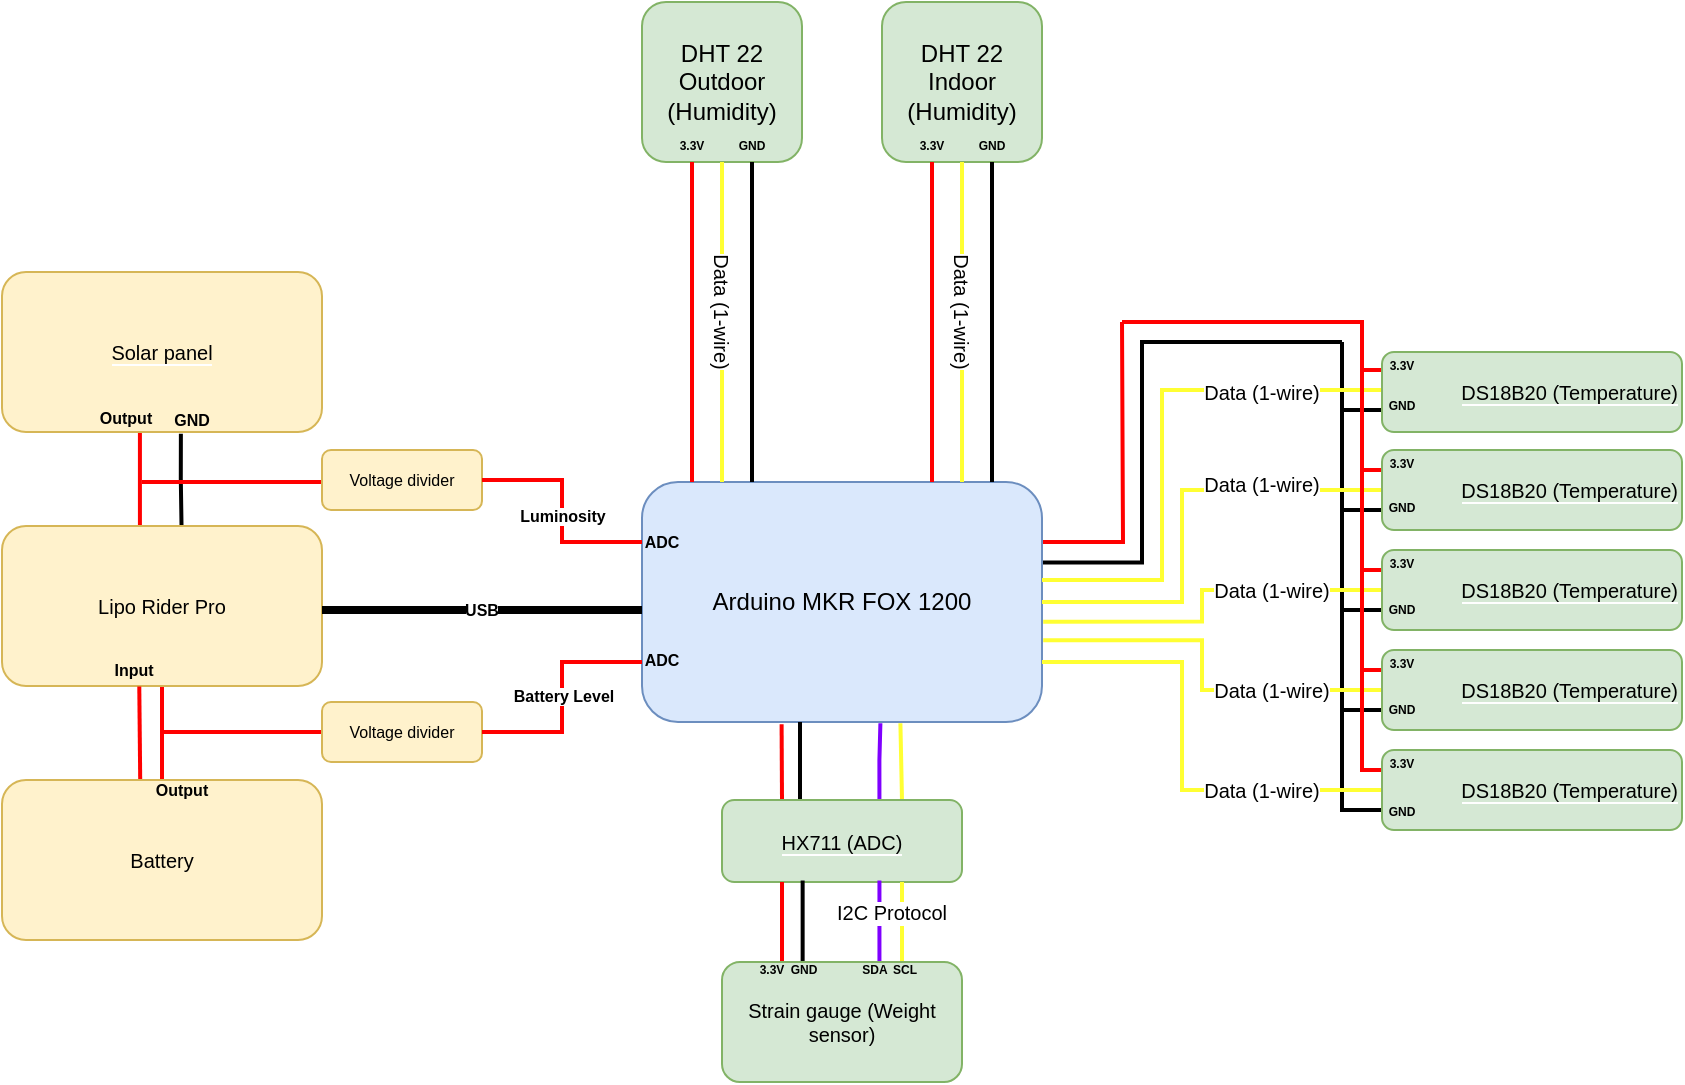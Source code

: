 <mxfile version="15.4.3" type="device"><diagram id="5MrgnKDGI7gBkpORk5VN" name="Page-1"><mxGraphModel dx="593" dy="310" grid="1" gridSize="10" guides="1" tooltips="1" connect="1" arrows="1" fold="1" page="1" pageScale="1" pageWidth="1169" pageHeight="827" math="0" shadow="0"><root><mxCell id="0"/><mxCell id="1" parent="0"/><mxCell id="oPPZRopH76b0isRMTN4b-41" style="edgeStyle=orthogonalEdgeStyle;rounded=0;orthogonalLoop=1;jettySize=auto;html=1;exitX=1;exitY=0.25;exitDx=0;exitDy=0;fontSize=10;endArrow=none;endFill=0;strokeColor=#FF0000;strokeWidth=2;" edge="1" parent="1" source="oPPZRopH76b0isRMTN4b-7"><mxGeometry relative="1" as="geometry"><mxPoint x="720" y="280" as="targetPoint"/></mxGeometry></mxCell><mxCell id="oPPZRopH76b0isRMTN4b-47" style="edgeStyle=orthogonalEdgeStyle;rounded=0;orthogonalLoop=1;jettySize=auto;html=1;exitX=0.998;exitY=0.335;exitDx=0;exitDy=0;fontSize=10;endArrow=none;endFill=0;strokeColor=#000000;strokeWidth=2;exitPerimeter=0;" edge="1" parent="1" source="oPPZRopH76b0isRMTN4b-7"><mxGeometry relative="1" as="geometry"><mxPoint x="830" y="290" as="targetPoint"/><Array as="points"><mxPoint x="730" y="400"/></Array></mxGeometry></mxCell><mxCell id="oPPZRopH76b0isRMTN4b-7" value="Arduino MKR FOX 1200" style="rounded=1;whiteSpace=wrap;html=1;fillColor=#dae8fc;strokeColor=#6c8ebf;" vertex="1" parent="1"><mxGeometry x="480" y="360" width="200" height="120" as="geometry"/></mxCell><mxCell id="oPPZRopH76b0isRMTN4b-8" value="DHT 22 Outdoor&lt;br&gt;(Humidity)" style="rounded=1;whiteSpace=wrap;html=1;fillColor=#d5e8d4;strokeColor=#82b366;" vertex="1" parent="1"><mxGeometry x="480" y="120" width="80" height="80" as="geometry"/></mxCell><mxCell id="oPPZRopH76b0isRMTN4b-9" value="DHT 22 Indoor&lt;br&gt;(Humidity)" style="rounded=1;whiteSpace=wrap;html=1;fillColor=#d5e8d4;strokeColor=#82b366;" vertex="1" parent="1"><mxGeometry x="600" y="120" width="80" height="80" as="geometry"/></mxCell><mxCell id="oPPZRopH76b0isRMTN4b-10" value="" style="line;strokeWidth=2;direction=south;html=1;strokeColor=#FF0000;" vertex="1" parent="1"><mxGeometry x="500" y="200" width="10" height="160" as="geometry"/></mxCell><mxCell id="oPPZRopH76b0isRMTN4b-11" value="" style="line;strokeWidth=2;direction=north;html=1;strokeColor=#FFFF33;align=center;" vertex="1" parent="1"><mxGeometry x="515" y="200" width="10" height="160" as="geometry"/></mxCell><mxCell id="oPPZRopH76b0isRMTN4b-12" value="" style="line;strokeWidth=2;direction=south;html=1;" vertex="1" parent="1"><mxGeometry x="530" y="200" width="10" height="160" as="geometry"/></mxCell><mxCell id="oPPZRopH76b0isRMTN4b-14" value="" style="line;strokeWidth=2;direction=south;html=1;strokeColor=#FF0000;" vertex="1" parent="1"><mxGeometry x="620" y="200" width="10" height="160" as="geometry"/></mxCell><mxCell id="oPPZRopH76b0isRMTN4b-15" value="" style="line;strokeWidth=2;direction=south;html=1;strokeColor=#FFFF33;" vertex="1" parent="1"><mxGeometry x="635" y="200" width="10" height="160" as="geometry"/></mxCell><mxCell id="oPPZRopH76b0isRMTN4b-16" value="" style="line;strokeWidth=2;direction=south;html=1;" vertex="1" parent="1"><mxGeometry x="650" y="200" width="10" height="160" as="geometry"/></mxCell><mxCell id="oPPZRopH76b0isRMTN4b-17" value="&lt;font style=&quot;font-size: 6px ; line-height: 0.8&quot;&gt;&lt;b&gt;3.3V&lt;/b&gt;&lt;/font&gt;" style="text;html=1;strokeColor=none;fillColor=none;align=center;verticalAlign=middle;whiteSpace=wrap;rounded=0;" vertex="1" parent="1"><mxGeometry x="500" y="180" width="10" height="20" as="geometry"/></mxCell><mxCell id="oPPZRopH76b0isRMTN4b-18" value="&lt;font style=&quot;font-size: 6px ; line-height: 0.8&quot;&gt;&lt;b&gt;3.3V&lt;/b&gt;&lt;/font&gt;" style="text;html=1;strokeColor=none;fillColor=none;align=center;verticalAlign=middle;whiteSpace=wrap;rounded=0;" vertex="1" parent="1"><mxGeometry x="620" y="180" width="10" height="20" as="geometry"/></mxCell><mxCell id="oPPZRopH76b0isRMTN4b-19" value="&lt;font style=&quot;font-size: 6px ; line-height: 0.8&quot;&gt;&lt;b&gt;GND&lt;/b&gt;&lt;/font&gt;" style="text;html=1;strokeColor=none;fillColor=none;align=center;verticalAlign=middle;whiteSpace=wrap;rounded=0;" vertex="1" parent="1"><mxGeometry x="525" y="180" width="20" height="20" as="geometry"/></mxCell><mxCell id="oPPZRopH76b0isRMTN4b-20" value="&lt;font style=&quot;font-size: 6px ; line-height: 0.8&quot;&gt;&lt;b&gt;GND&lt;/b&gt;&lt;/font&gt;" style="text;html=1;strokeColor=none;fillColor=none;align=center;verticalAlign=middle;whiteSpace=wrap;rounded=0;" vertex="1" parent="1"><mxGeometry x="645" y="180" width="20" height="20" as="geometry"/></mxCell><mxCell id="oPPZRopH76b0isRMTN4b-21" value="Data (1-wire)" style="text;html=1;strokeColor=none;fillColor=none;align=center;verticalAlign=middle;whiteSpace=wrap;rounded=0;fontSize=10;rotation=90;direction=east;labelBackgroundColor=default;" vertex="1" parent="1"><mxGeometry x="485" y="270" width="70" height="10" as="geometry"/></mxCell><mxCell id="oPPZRopH76b0isRMTN4b-22" value="Data (1-wire)" style="text;html=1;strokeColor=none;fillColor=none;align=center;verticalAlign=middle;whiteSpace=wrap;rounded=0;fontSize=10;rotation=90;direction=east;labelBackgroundColor=default;" vertex="1" parent="1"><mxGeometry x="605" y="270" width="70" height="10" as="geometry"/></mxCell><mxCell id="oPPZRopH76b0isRMTN4b-37" style="edgeStyle=orthogonalEdgeStyle;rounded=0;orthogonalLoop=1;jettySize=auto;html=1;exitX=0;exitY=0.25;exitDx=0;exitDy=0;fontSize=10;endArrow=none;endFill=0;strokeColor=#FF0000;strokeWidth=2;" edge="1" parent="1"><mxGeometry relative="1" as="geometry"><mxPoint x="840" y="304.286" as="targetPoint"/><mxPoint x="850" y="304" as="sourcePoint"/></mxGeometry></mxCell><mxCell id="oPPZRopH76b0isRMTN4b-42" style="edgeStyle=orthogonalEdgeStyle;rounded=0;orthogonalLoop=1;jettySize=auto;html=1;exitX=0;exitY=0.75;exitDx=0;exitDy=0;fontSize=10;endArrow=none;endFill=0;strokeColor=#000000;strokeWidth=2;" edge="1" parent="1"><mxGeometry relative="1" as="geometry"><mxPoint x="830" y="290" as="targetPoint"/><mxPoint x="850" y="324" as="sourcePoint"/></mxGeometry></mxCell><mxCell id="oPPZRopH76b0isRMTN4b-49" style="edgeStyle=orthogonalEdgeStyle;rounded=0;orthogonalLoop=1;jettySize=auto;html=1;exitX=0;exitY=0.5;exitDx=0;exitDy=0;fontSize=10;endArrow=none;endFill=0;strokeColor=#FFFF33;strokeWidth=2;" edge="1" parent="1"><mxGeometry relative="1" as="geometry"><mxPoint x="680" y="409" as="targetPoint"/><mxPoint x="850" y="314" as="sourcePoint"/><Array as="points"><mxPoint x="740" y="314"/><mxPoint x="740" y="409"/></Array></mxGeometry></mxCell><mxCell id="oPPZRopH76b0isRMTN4b-35" style="edgeStyle=orthogonalEdgeStyle;rounded=0;orthogonalLoop=1;jettySize=auto;html=1;exitX=0;exitY=0;exitDx=0;exitDy=0;fontSize=10;endArrow=none;endFill=0;strokeColor=#FF0000;strokeWidth=2;" edge="1" parent="1" source="oPPZRopH76b0isRMTN4b-24"><mxGeometry relative="1" as="geometry"><mxPoint x="849.857" y="344.286" as="targetPoint"/></mxGeometry></mxCell><mxCell id="oPPZRopH76b0isRMTN4b-36" style="edgeStyle=orthogonalEdgeStyle;rounded=0;orthogonalLoop=1;jettySize=auto;html=1;exitX=0;exitY=0.25;exitDx=0;exitDy=0;fontSize=10;endArrow=none;endFill=0;strokeColor=#FF0000;strokeWidth=2;" edge="1" parent="1" source="oPPZRopH76b0isRMTN4b-24"><mxGeometry relative="1" as="geometry"><mxPoint x="720" y="280" as="targetPoint"/><Array as="points"><mxPoint x="840" y="354"/></Array></mxGeometry></mxCell><mxCell id="oPPZRopH76b0isRMTN4b-43" style="edgeStyle=orthogonalEdgeStyle;rounded=0;orthogonalLoop=1;jettySize=auto;html=1;exitX=0;exitY=0.75;exitDx=0;exitDy=0;fontSize=10;endArrow=none;endFill=0;strokeColor=#000000;strokeWidth=2;" edge="1" parent="1" source="oPPZRopH76b0isRMTN4b-24"><mxGeometry relative="1" as="geometry"><mxPoint x="830" y="320" as="targetPoint"/></mxGeometry></mxCell><mxCell id="oPPZRopH76b0isRMTN4b-50" style="edgeStyle=orthogonalEdgeStyle;rounded=0;orthogonalLoop=1;jettySize=auto;html=1;exitX=0;exitY=0.5;exitDx=0;exitDy=0;fontSize=10;endArrow=none;endFill=0;strokeColor=#FFFF33;strokeWidth=2;" edge="1" parent="1" source="oPPZRopH76b0isRMTN4b-24"><mxGeometry relative="1" as="geometry"><mxPoint x="680" y="420" as="targetPoint"/><Array as="points"><mxPoint x="750" y="364"/><mxPoint x="750" y="420"/></Array></mxGeometry></mxCell><mxCell id="oPPZRopH76b0isRMTN4b-24" value="&lt;span style=&quot;background-color: rgb(213 , 232 , 212)&quot;&gt;DS18B20 (Temperature)&lt;/span&gt;" style="rounded=1;whiteSpace=wrap;html=1;labelBackgroundColor=default;fontSize=10;strokeColor=#82b366;align=right;fillColor=#d5e8d4;" vertex="1" parent="1"><mxGeometry x="850" y="344" width="150" height="40" as="geometry"/></mxCell><mxCell id="oPPZRopH76b0isRMTN4b-38" style="edgeStyle=orthogonalEdgeStyle;rounded=0;orthogonalLoop=1;jettySize=auto;html=1;exitX=0;exitY=0.25;exitDx=0;exitDy=0;fontSize=10;endArrow=none;endFill=0;strokeColor=#FF0000;strokeWidth=2;" edge="1" parent="1" source="oPPZRopH76b0isRMTN4b-25"><mxGeometry relative="1" as="geometry"><mxPoint x="840" y="350" as="targetPoint"/><Array as="points"><mxPoint x="840" y="404"/></Array></mxGeometry></mxCell><mxCell id="oPPZRopH76b0isRMTN4b-44" style="edgeStyle=orthogonalEdgeStyle;rounded=0;orthogonalLoop=1;jettySize=auto;html=1;exitX=0;exitY=0.75;exitDx=0;exitDy=0;fontSize=10;endArrow=none;endFill=0;strokeColor=#000000;strokeWidth=2;" edge="1" parent="1" source="oPPZRopH76b0isRMTN4b-25"><mxGeometry relative="1" as="geometry"><mxPoint x="830" y="370" as="targetPoint"/></mxGeometry></mxCell><mxCell id="oPPZRopH76b0isRMTN4b-51" style="edgeStyle=orthogonalEdgeStyle;rounded=0;orthogonalLoop=1;jettySize=auto;html=1;exitX=0;exitY=0.5;exitDx=0;exitDy=0;fontSize=10;endArrow=none;endFill=0;strokeColor=#FFFF33;strokeWidth=2;entryX=1.003;entryY=0.582;entryDx=0;entryDy=0;entryPerimeter=0;" edge="1" parent="1" source="oPPZRopH76b0isRMTN4b-25" target="oPPZRopH76b0isRMTN4b-7"><mxGeometry relative="1" as="geometry"><mxPoint x="820" y="414" as="targetPoint"/><Array as="points"><mxPoint x="760" y="414"/><mxPoint x="760" y="430"/></Array></mxGeometry></mxCell><mxCell id="oPPZRopH76b0isRMTN4b-25" value="&lt;span style=&quot;background-color: rgb(213 , 232 , 212)&quot;&gt;DS18B20 (Temperature)&lt;/span&gt;" style="rounded=1;whiteSpace=wrap;html=1;labelBackgroundColor=default;fontSize=10;strokeColor=#82b366;align=right;fillColor=#d5e8d4;" vertex="1" parent="1"><mxGeometry x="850" y="394" width="150" height="40" as="geometry"/></mxCell><mxCell id="oPPZRopH76b0isRMTN4b-39" style="edgeStyle=orthogonalEdgeStyle;rounded=0;orthogonalLoop=1;jettySize=auto;html=1;exitX=0;exitY=0.25;exitDx=0;exitDy=0;fontSize=10;endArrow=none;endFill=0;strokeColor=#FF0000;strokeWidth=2;" edge="1" parent="1" source="oPPZRopH76b0isRMTN4b-26"><mxGeometry relative="1" as="geometry"><mxPoint x="840" y="400" as="targetPoint"/><Array as="points"><mxPoint x="840" y="454"/></Array></mxGeometry></mxCell><mxCell id="oPPZRopH76b0isRMTN4b-45" style="edgeStyle=orthogonalEdgeStyle;rounded=0;orthogonalLoop=1;jettySize=auto;html=1;exitX=0;exitY=0.75;exitDx=0;exitDy=0;fontSize=10;endArrow=none;endFill=0;strokeColor=#000000;strokeWidth=2;" edge="1" parent="1" source="oPPZRopH76b0isRMTN4b-26"><mxGeometry relative="1" as="geometry"><mxPoint x="830" y="420" as="targetPoint"/></mxGeometry></mxCell><mxCell id="oPPZRopH76b0isRMTN4b-52" style="edgeStyle=orthogonalEdgeStyle;rounded=0;orthogonalLoop=1;jettySize=auto;html=1;exitX=0;exitY=0.5;exitDx=0;exitDy=0;fontSize=10;endArrow=none;endFill=0;strokeColor=#FFFF33;strokeWidth=2;entryX=1.003;entryY=0.659;entryDx=0;entryDy=0;entryPerimeter=0;" edge="1" parent="1" source="oPPZRopH76b0isRMTN4b-26" target="oPPZRopH76b0isRMTN4b-7"><mxGeometry relative="1" as="geometry"><mxPoint x="820" y="464.286" as="targetPoint"/><Array as="points"><mxPoint x="760" y="464"/><mxPoint x="760" y="439"/></Array></mxGeometry></mxCell><mxCell id="oPPZRopH76b0isRMTN4b-26" value="&lt;span style=&quot;background-color: rgb(213 , 232 , 212)&quot;&gt;DS18B20 (Temperature)&lt;/span&gt;" style="rounded=1;whiteSpace=wrap;html=1;labelBackgroundColor=default;fontSize=10;strokeColor=#82b366;align=right;fillColor=#d5e8d4;" vertex="1" parent="1"><mxGeometry x="850" y="444" width="150" height="40" as="geometry"/></mxCell><mxCell id="oPPZRopH76b0isRMTN4b-40" style="edgeStyle=orthogonalEdgeStyle;rounded=0;orthogonalLoop=1;jettySize=auto;html=1;exitX=0;exitY=0.25;exitDx=0;exitDy=0;fontSize=10;endArrow=none;endFill=0;strokeColor=#FF0000;strokeWidth=2;" edge="1" parent="1" source="oPPZRopH76b0isRMTN4b-27"><mxGeometry relative="1" as="geometry"><mxPoint x="840" y="450" as="targetPoint"/><Array as="points"><mxPoint x="840" y="504"/></Array></mxGeometry></mxCell><mxCell id="oPPZRopH76b0isRMTN4b-46" style="edgeStyle=orthogonalEdgeStyle;rounded=0;orthogonalLoop=1;jettySize=auto;html=1;exitX=0;exitY=0.75;exitDx=0;exitDy=0;fontSize=10;endArrow=none;endFill=0;strokeColor=#000000;strokeWidth=2;" edge="1" parent="1" source="oPPZRopH76b0isRMTN4b-27"><mxGeometry relative="1" as="geometry"><mxPoint x="830" y="470" as="targetPoint"/></mxGeometry></mxCell><mxCell id="oPPZRopH76b0isRMTN4b-53" style="edgeStyle=orthogonalEdgeStyle;rounded=0;orthogonalLoop=1;jettySize=auto;html=1;exitX=0;exitY=0.5;exitDx=0;exitDy=0;fontSize=10;endArrow=none;endFill=0;strokeColor=#FFFF33;strokeWidth=2;entryX=1;entryY=0.75;entryDx=0;entryDy=0;" edge="1" parent="1" source="oPPZRopH76b0isRMTN4b-27" target="oPPZRopH76b0isRMTN4b-7"><mxGeometry relative="1" as="geometry"><mxPoint x="820" y="514" as="targetPoint"/><Array as="points"><mxPoint x="750" y="514"/><mxPoint x="750" y="450"/></Array></mxGeometry></mxCell><mxCell id="oPPZRopH76b0isRMTN4b-27" value="&lt;span style=&quot;background-color: rgb(213 , 232 , 212)&quot;&gt;DS18B20 (Temperature)&lt;/span&gt;" style="rounded=1;whiteSpace=wrap;html=1;labelBackgroundColor=default;fontSize=10;strokeColor=#82b366;align=right;fillColor=#d5e8d4;" vertex="1" parent="1"><mxGeometry x="850" y="494" width="150" height="40" as="geometry"/></mxCell><mxCell id="oPPZRopH76b0isRMTN4b-54" value="&lt;span style=&quot;background-color: rgb(213 , 232 , 212) ; line-height: 0.7&quot;&gt;&lt;font style=&quot;font-size: 10px&quot;&gt;DS18B20 (Temperature)&lt;/font&gt;&lt;/span&gt;" style="rounded=1;whiteSpace=wrap;html=1;labelBackgroundColor=default;fontSize=10;strokeColor=#82b366;align=right;fillColor=#d5e8d4;" vertex="1" parent="1"><mxGeometry x="850" y="295" width="150" height="40" as="geometry"/></mxCell><mxCell id="oPPZRopH76b0isRMTN4b-55" value="&lt;font style=&quot;font-size: 6px ; line-height: 0.8&quot;&gt;&lt;b&gt;3.3V&lt;/b&gt;&lt;/font&gt;" style="text;html=1;strokeColor=none;fillColor=none;align=center;verticalAlign=middle;whiteSpace=wrap;rounded=0;" vertex="1" parent="1"><mxGeometry x="850" y="295" width="20" height="10" as="geometry"/></mxCell><mxCell id="oPPZRopH76b0isRMTN4b-56" value="&lt;font style=&quot;font-size: 6px ; line-height: 0.8&quot;&gt;&lt;b&gt;3.3V&lt;/b&gt;&lt;/font&gt;" style="text;html=1;strokeColor=none;fillColor=none;align=center;verticalAlign=middle;whiteSpace=wrap;rounded=0;" vertex="1" parent="1"><mxGeometry x="850" y="344" width="20" height="10" as="geometry"/></mxCell><mxCell id="oPPZRopH76b0isRMTN4b-57" value="&lt;font style=&quot;font-size: 6px ; line-height: 0.8&quot;&gt;&lt;b&gt;3.3V&lt;/b&gt;&lt;/font&gt;" style="text;html=1;strokeColor=none;fillColor=none;align=center;verticalAlign=middle;whiteSpace=wrap;rounded=0;" vertex="1" parent="1"><mxGeometry x="850" y="394" width="20" height="10" as="geometry"/></mxCell><mxCell id="oPPZRopH76b0isRMTN4b-58" value="&lt;font style=&quot;font-size: 6px ; line-height: 0.8&quot;&gt;&lt;b&gt;3.3V&lt;/b&gt;&lt;/font&gt;" style="text;html=1;strokeColor=none;fillColor=none;align=center;verticalAlign=middle;whiteSpace=wrap;rounded=0;" vertex="1" parent="1"><mxGeometry x="850" y="444" width="20" height="10" as="geometry"/></mxCell><mxCell id="oPPZRopH76b0isRMTN4b-59" value="&lt;font style=&quot;font-size: 6px ; line-height: 0.8&quot;&gt;&lt;b&gt;3.3V&lt;/b&gt;&lt;/font&gt;" style="text;html=1;strokeColor=none;fillColor=none;align=center;verticalAlign=middle;whiteSpace=wrap;rounded=0;" vertex="1" parent="1"><mxGeometry x="850" y="494" width="20" height="10" as="geometry"/></mxCell><mxCell id="oPPZRopH76b0isRMTN4b-60" value="&lt;font style=&quot;font-size: 6px ; line-height: 0.8&quot;&gt;&lt;b&gt;GND&lt;/b&gt;&lt;/font&gt;" style="text;html=1;strokeColor=none;fillColor=none;align=center;verticalAlign=middle;whiteSpace=wrap;rounded=0;" vertex="1" parent="1"><mxGeometry x="850" y="315" width="20" height="10" as="geometry"/></mxCell><mxCell id="oPPZRopH76b0isRMTN4b-62" value="&lt;font style=&quot;font-size: 6px ; line-height: 0.8&quot;&gt;&lt;b&gt;GND&lt;/b&gt;&lt;/font&gt;" style="text;html=1;strokeColor=none;fillColor=none;align=center;verticalAlign=middle;whiteSpace=wrap;rounded=0;" vertex="1" parent="1"><mxGeometry x="850" y="366" width="20" height="10" as="geometry"/></mxCell><mxCell id="oPPZRopH76b0isRMTN4b-63" value="&lt;font style=&quot;font-size: 6px ; line-height: 0.8&quot;&gt;&lt;b&gt;GND&lt;/b&gt;&lt;/font&gt;" style="text;html=1;strokeColor=none;fillColor=none;align=center;verticalAlign=middle;whiteSpace=wrap;rounded=0;" vertex="1" parent="1"><mxGeometry x="850" y="417" width="20" height="10" as="geometry"/></mxCell><mxCell id="oPPZRopH76b0isRMTN4b-64" value="&lt;font style=&quot;font-size: 6px ; line-height: 0.8&quot;&gt;&lt;b&gt;GND&lt;/b&gt;&lt;/font&gt;" style="text;html=1;strokeColor=none;fillColor=none;align=center;verticalAlign=middle;whiteSpace=wrap;rounded=0;" vertex="1" parent="1"><mxGeometry x="850" y="467" width="20" height="10" as="geometry"/></mxCell><mxCell id="oPPZRopH76b0isRMTN4b-65" value="&lt;font style=&quot;font-size: 6px ; line-height: 0.8&quot;&gt;&lt;b&gt;GND&lt;/b&gt;&lt;/font&gt;" style="text;html=1;strokeColor=none;fillColor=none;align=center;verticalAlign=middle;whiteSpace=wrap;rounded=0;" vertex="1" parent="1"><mxGeometry x="850" y="518" width="20" height="10" as="geometry"/></mxCell><mxCell id="oPPZRopH76b0isRMTN4b-66" value="Data (1-wire)" style="text;html=1;strokeColor=none;fillColor=none;align=center;verticalAlign=middle;whiteSpace=wrap;rounded=0;labelBackgroundColor=#FFFFFF;fontSize=10;fontColor=#000000;" vertex="1" parent="1"><mxGeometry x="760" y="356" width="60" height="10" as="geometry"/></mxCell><mxCell id="oPPZRopH76b0isRMTN4b-69" value="Data (1-wire)" style="text;html=1;strokeColor=none;fillColor=none;align=center;verticalAlign=middle;whiteSpace=wrap;rounded=0;labelBackgroundColor=#FFFFFF;fontSize=10;fontColor=#000000;" vertex="1" parent="1"><mxGeometry x="760" y="310" width="60" height="10" as="geometry"/></mxCell><mxCell id="oPPZRopH76b0isRMTN4b-70" value="Data (1-wire)" style="text;html=1;strokeColor=none;fillColor=none;align=center;verticalAlign=middle;whiteSpace=wrap;rounded=0;labelBackgroundColor=#FFFFFF;fontSize=10;fontColor=#000000;" vertex="1" parent="1"><mxGeometry x="760" y="509" width="60" height="10" as="geometry"/></mxCell><mxCell id="oPPZRopH76b0isRMTN4b-71" value="Data (1-wire)" style="text;html=1;strokeColor=none;fillColor=none;align=center;verticalAlign=middle;whiteSpace=wrap;rounded=0;labelBackgroundColor=#FFFFFF;fontSize=10;fontColor=#000000;" vertex="1" parent="1"><mxGeometry x="765" y="409" width="60" height="10" as="geometry"/></mxCell><mxCell id="oPPZRopH76b0isRMTN4b-72" value="Data (1-wire)" style="text;html=1;strokeColor=none;fillColor=none;align=center;verticalAlign=middle;whiteSpace=wrap;rounded=0;labelBackgroundColor=#FFFFFF;fontSize=10;fontColor=#000000;" vertex="1" parent="1"><mxGeometry x="765" y="459" width="60" height="10" as="geometry"/></mxCell><mxCell id="oPPZRopH76b0isRMTN4b-79" style="edgeStyle=orthogonalEdgeStyle;rounded=0;orthogonalLoop=1;jettySize=auto;html=1;exitX=0.25;exitY=0;exitDx=0;exitDy=0;entryX=0.349;entryY=1.009;entryDx=0;entryDy=0;entryPerimeter=0;fontSize=10;fontColor=#000000;endArrow=none;endFill=0;strokeColor=#FF0000;strokeWidth=2;" edge="1" parent="1" source="oPPZRopH76b0isRMTN4b-74" target="oPPZRopH76b0isRMTN4b-7"><mxGeometry relative="1" as="geometry"/></mxCell><mxCell id="oPPZRopH76b0isRMTN4b-81" style="edgeStyle=orthogonalEdgeStyle;rounded=0;orthogonalLoop=1;jettySize=auto;html=1;exitX=0.325;exitY=0.056;exitDx=0;exitDy=0;fontSize=10;fontColor=#000000;endArrow=none;endFill=0;strokeColor=#000000;strokeWidth=2;exitPerimeter=0;" edge="1" parent="1" source="oPPZRopH76b0isRMTN4b-74"><mxGeometry relative="1" as="geometry"><mxPoint x="559" y="480" as="targetPoint"/></mxGeometry></mxCell><mxCell id="oPPZRopH76b0isRMTN4b-84" style="edgeStyle=orthogonalEdgeStyle;rounded=0;orthogonalLoop=1;jettySize=auto;html=1;exitX=0.75;exitY=0;exitDx=0;exitDy=0;entryX=0.646;entryY=1.005;entryDx=0;entryDy=0;entryPerimeter=0;fontSize=10;fontColor=#000000;endArrow=none;endFill=0;strokeColor=#FFFF33;strokeWidth=2;" edge="1" parent="1" source="oPPZRopH76b0isRMTN4b-74" target="oPPZRopH76b0isRMTN4b-7"><mxGeometry relative="1" as="geometry"/></mxCell><mxCell id="oPPZRopH76b0isRMTN4b-85" style="edgeStyle=orthogonalEdgeStyle;rounded=0;orthogonalLoop=1;jettySize=auto;html=1;exitX=0.656;exitY=0.056;exitDx=0;exitDy=0;entryX=0.596;entryY=1.005;entryDx=0;entryDy=0;fontSize=10;fontColor=#000000;endArrow=none;endFill=0;strokeColor=#7F00FF;strokeWidth=2;exitPerimeter=0;entryPerimeter=0;" edge="1" parent="1" source="oPPZRopH76b0isRMTN4b-74" target="oPPZRopH76b0isRMTN4b-7"><mxGeometry relative="1" as="geometry"/></mxCell><mxCell id="oPPZRopH76b0isRMTN4b-74" value="&lt;span style=&quot;background-color: rgb(213 , 232 , 212)&quot;&gt;HX711 (ADC)&lt;br&gt;&lt;/span&gt;" style="rounded=1;whiteSpace=wrap;html=1;labelBackgroundColor=#FFFFFF;fontSize=10;strokeColor=#82b366;fillColor=#d5e8d4;align=center;" vertex="1" parent="1"><mxGeometry x="520" y="519" width="120" height="41" as="geometry"/></mxCell><mxCell id="oPPZRopH76b0isRMTN4b-76" style="edgeStyle=orthogonalEdgeStyle;rounded=0;orthogonalLoop=1;jettySize=auto;html=1;exitX=0.25;exitY=0;exitDx=0;exitDy=0;entryX=0.25;entryY=1;entryDx=0;entryDy=0;fontSize=10;fontColor=#000000;endArrow=none;endFill=0;strokeColor=#FF0000;strokeWidth=2;" edge="1" parent="1" source="oPPZRopH76b0isRMTN4b-75" target="oPPZRopH76b0isRMTN4b-74"><mxGeometry relative="1" as="geometry"/></mxCell><mxCell id="oPPZRopH76b0isRMTN4b-80" style="edgeStyle=orthogonalEdgeStyle;rounded=0;orthogonalLoop=1;jettySize=auto;html=1;exitX=0.336;exitY=0.01;exitDx=0;exitDy=0;entryX=0.336;entryY=0.982;entryDx=0;entryDy=0;fontSize=10;fontColor=#000000;endArrow=none;endFill=0;strokeColor=#000000;strokeWidth=2;exitPerimeter=0;entryPerimeter=0;" edge="1" parent="1" source="oPPZRopH76b0isRMTN4b-75" target="oPPZRopH76b0isRMTN4b-74"><mxGeometry relative="1" as="geometry"><Array as="points"/></mxGeometry></mxCell><mxCell id="oPPZRopH76b0isRMTN4b-82" style="edgeStyle=orthogonalEdgeStyle;rounded=0;orthogonalLoop=1;jettySize=auto;html=1;exitX=0.656;exitY=0.014;exitDx=0;exitDy=0;entryX=0.656;entryY=0.982;entryDx=0;entryDy=0;fontSize=10;fontColor=#000000;endArrow=none;endFill=0;strokeColor=#7F00FF;strokeWidth=2;entryPerimeter=0;exitPerimeter=0;" edge="1" parent="1" source="oPPZRopH76b0isRMTN4b-75" target="oPPZRopH76b0isRMTN4b-74"><mxGeometry relative="1" as="geometry"/></mxCell><mxCell id="oPPZRopH76b0isRMTN4b-83" style="edgeStyle=orthogonalEdgeStyle;rounded=0;orthogonalLoop=1;jettySize=auto;html=1;exitX=0.75;exitY=0;exitDx=0;exitDy=0;entryX=0.75;entryY=1;entryDx=0;entryDy=0;fontSize=10;fontColor=#000000;endArrow=none;endFill=0;strokeColor=#FFFF33;strokeWidth=2;" edge="1" parent="1" source="oPPZRopH76b0isRMTN4b-75" target="oPPZRopH76b0isRMTN4b-74"><mxGeometry relative="1" as="geometry"/></mxCell><mxCell id="oPPZRopH76b0isRMTN4b-75" value="Strain gauge (Weight sensor)" style="rounded=1;whiteSpace=wrap;html=1;labelBackgroundColor=#D5E8D4;fontSize=10;strokeColor=#82b366;fillColor=#d5e8d4;align=center;" vertex="1" parent="1"><mxGeometry x="520" y="600" width="120" height="60" as="geometry"/></mxCell><mxCell id="oPPZRopH76b0isRMTN4b-86" value="&lt;font style=&quot;font-size: 6px ; line-height: 0.8&quot;&gt;&lt;b&gt;3.3V&lt;/b&gt;&lt;/font&gt;" style="text;html=1;strokeColor=none;fillColor=none;align=center;verticalAlign=middle;whiteSpace=wrap;rounded=0;" vertex="1" parent="1"><mxGeometry x="535" y="597" width="20" height="10" as="geometry"/></mxCell><mxCell id="oPPZRopH76b0isRMTN4b-88" value="&lt;font style=&quot;font-size: 6px ; line-height: 0.8&quot;&gt;&lt;b&gt;GND&lt;/b&gt;&lt;/font&gt;" style="text;html=1;strokeColor=none;fillColor=none;align=center;verticalAlign=middle;whiteSpace=wrap;rounded=0;" vertex="1" parent="1"><mxGeometry x="551" y="597" width="20" height="10" as="geometry"/></mxCell><mxCell id="oPPZRopH76b0isRMTN4b-89" value="SDA" style="text;html=1;strokeColor=none;fillColor=none;align=center;verticalAlign=middle;whiteSpace=wrap;rounded=0;labelBackgroundColor=none;fontSize=6;fontColor=#000000;fontStyle=1" vertex="1" parent="1"><mxGeometry x="589" y="599" width="15" height="10" as="geometry"/></mxCell><mxCell id="oPPZRopH76b0isRMTN4b-90" value="SCL" style="text;html=1;strokeColor=none;fillColor=none;align=center;verticalAlign=middle;whiteSpace=wrap;rounded=0;labelBackgroundColor=none;fontSize=6;fontColor=#000000;fontStyle=1" vertex="1" parent="1"><mxGeometry x="604" y="599" width="15" height="10" as="geometry"/></mxCell><mxCell id="oPPZRopH76b0isRMTN4b-91" value="&lt;font style=&quot;font-size: 10px&quot;&gt;I2C Protocol&lt;/font&gt;" style="text;html=1;strokeColor=none;fillColor=none;align=center;verticalAlign=middle;whiteSpace=wrap;rounded=0;labelBackgroundColor=default;fontSize=6;fontColor=#000000;" vertex="1" parent="1"><mxGeometry x="575" y="570" width="60" height="9" as="geometry"/></mxCell><mxCell id="oPPZRopH76b0isRMTN4b-96" style="rounded=0;orthogonalLoop=1;jettySize=auto;html=1;exitX=0.431;exitY=0.969;exitDx=0;exitDy=0;entryX=0.431;entryY=0.044;entryDx=0;entryDy=0;fontSize=10;fontColor=#000000;endArrow=none;endFill=0;strokeColor=#FF0000;strokeWidth=2;exitPerimeter=0;entryPerimeter=0;" edge="1" parent="1" source="oPPZRopH76b0isRMTN4b-93" target="oPPZRopH76b0isRMTN4b-94"><mxGeometry relative="1" as="geometry"/></mxCell><mxCell id="oPPZRopH76b0isRMTN4b-97" style="edgeStyle=orthogonalEdgeStyle;rounded=0;orthogonalLoop=1;jettySize=auto;html=1;exitX=0.559;exitY=1.011;exitDx=0;exitDy=0;entryX=0.561;entryY=-0.002;entryDx=0;entryDy=0;fontSize=10;fontColor=#000000;endArrow=none;endFill=0;strokeColor=#000000;strokeWidth=2;exitPerimeter=0;entryPerimeter=0;" edge="1" parent="1" source="oPPZRopH76b0isRMTN4b-93" target="oPPZRopH76b0isRMTN4b-94"><mxGeometry relative="1" as="geometry"/></mxCell><mxCell id="oPPZRopH76b0isRMTN4b-93" value="&lt;span style=&quot;background-color: rgb(255 , 242 , 204)&quot;&gt;Solar panel&lt;/span&gt;" style="rounded=1;whiteSpace=wrap;html=1;labelBackgroundColor=default;fontSize=10;strokeColor=#d6b656;fillColor=#fff2cc;align=center;" vertex="1" parent="1"><mxGeometry x="160" y="255" width="160" height="80" as="geometry"/></mxCell><mxCell id="oPPZRopH76b0isRMTN4b-115" style="edgeStyle=none;rounded=0;orthogonalLoop=1;jettySize=auto;html=1;exitX=0.5;exitY=1;exitDx=0;exitDy=0;entryX=0.5;entryY=0;entryDx=0;entryDy=0;fontSize=8;fontColor=#000000;endArrow=none;endFill=0;strokeColor=#FF0000;strokeWidth=2;" edge="1" parent="1" source="oPPZRopH76b0isRMTN4b-94" target="oPPZRopH76b0isRMTN4b-95"><mxGeometry relative="1" as="geometry"/></mxCell><mxCell id="oPPZRopH76b0isRMTN4b-94" value="Lipo Rider Pro" style="rounded=1;whiteSpace=wrap;html=1;labelBackgroundColor=#FFF2CC;fontSize=10;strokeColor=#d6b656;fillColor=#fff2cc;align=center;" vertex="1" parent="1"><mxGeometry x="160" y="382" width="160" height="80" as="geometry"/></mxCell><mxCell id="oPPZRopH76b0isRMTN4b-114" style="edgeStyle=none;rounded=0;orthogonalLoop=1;jettySize=auto;html=1;exitX=0.432;exitY=0.024;exitDx=0;exitDy=0;entryX=0.429;entryY=1.003;entryDx=0;entryDy=0;fontSize=8;fontColor=#000000;endArrow=none;endFill=0;strokeColor=#FF0000;strokeWidth=2;entryPerimeter=0;exitPerimeter=0;" edge="1" parent="1" source="oPPZRopH76b0isRMTN4b-95" target="oPPZRopH76b0isRMTN4b-94"><mxGeometry relative="1" as="geometry"/></mxCell><mxCell id="oPPZRopH76b0isRMTN4b-95" value="Battery" style="rounded=1;whiteSpace=wrap;html=1;labelBackgroundColor=#FFF2CC;fontSize=10;strokeColor=#d6b656;fillColor=#fff2cc;align=center;" vertex="1" parent="1"><mxGeometry x="160" y="509" width="160" height="80" as="geometry"/></mxCell><mxCell id="oPPZRopH76b0isRMTN4b-98" value="GND" style="text;html=1;strokeColor=none;fillColor=none;align=center;verticalAlign=middle;whiteSpace=wrap;rounded=0;labelBackgroundColor=none;fontSize=8;fontColor=#000000;fontStyle=1" vertex="1" parent="1"><mxGeometry x="245" y="325" width="20" height="7" as="geometry"/></mxCell><mxCell id="oPPZRopH76b0isRMTN4b-99" value="Output" style="text;html=1;strokeColor=none;fillColor=none;align=center;verticalAlign=middle;whiteSpace=wrap;rounded=0;labelBackgroundColor=none;fontSize=8;fontColor=#000000;fontStyle=1" vertex="1" parent="1"><mxGeometry x="209" y="325" width="26" height="6" as="geometry"/></mxCell><mxCell id="oPPZRopH76b0isRMTN4b-104" value="" style="line;strokeWidth=4;html=1;perimeter=backbonePerimeter;points=[];outlineConnect=0;labelBackgroundColor=default;fontSize=8;fontColor=#000000;fillColor=default;gradientColor=#ffffff;align=center;" vertex="1" parent="1"><mxGeometry x="320" y="419" width="160" height="10" as="geometry"/></mxCell><mxCell id="oPPZRopH76b0isRMTN4b-101" value="&lt;span style=&quot;background-color: rgb(255 , 255 , 255)&quot;&gt;USB&lt;/span&gt;" style="text;html=1;strokeColor=none;fillColor=none;align=center;verticalAlign=middle;whiteSpace=wrap;rounded=0;labelBackgroundColor=default;fontSize=8;fontColor=#000000;fontStyle=1" vertex="1" parent="1"><mxGeometry x="385" y="414" width="30" height="20" as="geometry"/></mxCell><mxCell id="oPPZRopH76b0isRMTN4b-108" value="" style="edgeStyle=segmentEdgeStyle;endArrow=none;html=1;rounded=0;fontSize=8;fontColor=#000000;strokeColor=#FF0000;strokeWidth=2;endFill=0;entryX=0;entryY=0.5;entryDx=0;entryDy=0;" edge="1" parent="1" target="oPPZRopH76b0isRMTN4b-109"><mxGeometry width="50" height="50" relative="1" as="geometry"><mxPoint x="230" y="360" as="sourcePoint"/><mxPoint x="320" y="360" as="targetPoint"/></mxGeometry></mxCell><mxCell id="oPPZRopH76b0isRMTN4b-109" value="&lt;span style=&quot;background-color: rgb(255 , 242 , 204)&quot;&gt;Voltage divider&lt;/span&gt;" style="rounded=1;whiteSpace=wrap;html=1;labelBackgroundColor=#FFFFFF;fontSize=8;strokeColor=#d6b656;fillColor=#fff2cc;align=center;" vertex="1" parent="1"><mxGeometry x="320" y="344" width="80" height="30" as="geometry"/></mxCell><mxCell id="oPPZRopH76b0isRMTN4b-111" value="" style="endArrow=none;html=1;rounded=0;fontSize=8;fontColor=#000000;strokeColor=#FF0000;strokeWidth=2;exitX=1;exitY=0.5;exitDx=0;exitDy=0;entryX=0;entryY=0.25;entryDx=0;entryDy=0;" edge="1" parent="1" source="oPPZRopH76b0isRMTN4b-109" target="oPPZRopH76b0isRMTN4b-7"><mxGeometry width="50" height="50" relative="1" as="geometry"><mxPoint x="415" y="406" as="sourcePoint"/><mxPoint x="465" y="356" as="targetPoint"/><Array as="points"><mxPoint x="440" y="359"/><mxPoint x="440" y="390"/></Array></mxGeometry></mxCell><mxCell id="oPPZRopH76b0isRMTN4b-112" value="ADC" style="text;html=1;strokeColor=none;fillColor=none;align=center;verticalAlign=middle;whiteSpace=wrap;rounded=0;labelBackgroundColor=none;fontSize=8;fontColor=#000000;fontStyle=1" vertex="1" parent="1"><mxGeometry x="480" y="385" width="20" height="10" as="geometry"/></mxCell><mxCell id="oPPZRopH76b0isRMTN4b-113" value="Luminosity" style="text;html=1;strokeColor=none;fillColor=none;align=center;verticalAlign=middle;whiteSpace=wrap;rounded=0;labelBackgroundColor=default;fontSize=8;fontColor=#000000;fontStyle=1" vertex="1" parent="1"><mxGeometry x="418" y="372" width="45" height="10" as="geometry"/></mxCell><mxCell id="oPPZRopH76b0isRMTN4b-116" value="Input" style="text;html=1;strokeColor=none;fillColor=none;align=center;verticalAlign=middle;whiteSpace=wrap;rounded=0;labelBackgroundColor=none;fontSize=8;fontColor=#000000;fontStyle=1" vertex="1" parent="1"><mxGeometry x="216" y="449" width="20" height="10" as="geometry"/></mxCell><mxCell id="oPPZRopH76b0isRMTN4b-117" value="Output" style="text;html=1;strokeColor=none;fillColor=none;align=center;verticalAlign=middle;whiteSpace=wrap;rounded=0;labelBackgroundColor=none;fontSize=8;fontColor=#000000;fontStyle=1" vertex="1" parent="1"><mxGeometry x="237" y="509" width="26" height="10" as="geometry"/></mxCell><mxCell id="oPPZRopH76b0isRMTN4b-118" value="" style="endArrow=none;html=1;rounded=0;fontSize=8;fontColor=#000000;strokeColor=#FF0000;strokeWidth=2;entryX=0;entryY=0.5;entryDx=0;entryDy=0;" edge="1" parent="1" target="oPPZRopH76b0isRMTN4b-119"><mxGeometry width="50" height="50" relative="1" as="geometry"><mxPoint x="240" y="485" as="sourcePoint"/><mxPoint x="320" y="485" as="targetPoint"/></mxGeometry></mxCell><mxCell id="oPPZRopH76b0isRMTN4b-119" value="&lt;span style=&quot;background-color: rgb(255 , 242 , 204)&quot;&gt;Voltage divider&lt;/span&gt;" style="rounded=1;whiteSpace=wrap;html=1;labelBackgroundColor=#FFFFFF;fontSize=8;strokeColor=#d6b656;fillColor=#fff2cc;align=center;" vertex="1" parent="1"><mxGeometry x="320" y="470" width="80" height="30" as="geometry"/></mxCell><mxCell id="oPPZRopH76b0isRMTN4b-120" value="" style="endArrow=none;html=1;rounded=0;fontSize=8;fontColor=#000000;strokeColor=#FF0000;strokeWidth=2;exitX=1;exitY=0.5;exitDx=0;exitDy=0;entryX=0;entryY=0.75;entryDx=0;entryDy=0;" edge="1" parent="1" source="oPPZRopH76b0isRMTN4b-119" target="oPPZRopH76b0isRMTN4b-7"><mxGeometry width="50" height="50" relative="1" as="geometry"><mxPoint x="413" y="499" as="sourcePoint"/><mxPoint x="463" y="449" as="targetPoint"/><Array as="points"><mxPoint x="440" y="485"/><mxPoint x="440" y="450"/></Array></mxGeometry></mxCell><mxCell id="oPPZRopH76b0isRMTN4b-121" value="ADC" style="text;html=1;strokeColor=none;fillColor=none;align=center;verticalAlign=middle;whiteSpace=wrap;rounded=0;labelBackgroundColor=none;fontSize=8;fontColor=#000000;fontStyle=1" vertex="1" parent="1"><mxGeometry x="480" y="444" width="20" height="10" as="geometry"/></mxCell><mxCell id="oPPZRopH76b0isRMTN4b-122" value="Battery Level" style="text;html=1;strokeColor=none;fillColor=none;align=center;verticalAlign=middle;whiteSpace=wrap;rounded=0;labelBackgroundColor=default;fontSize=8;fontColor=#000000;fontStyle=1" vertex="1" parent="1"><mxGeometry x="409.5" y="462" width="62" height="10" as="geometry"/></mxCell></root></mxGraphModel></diagram></mxfile>
